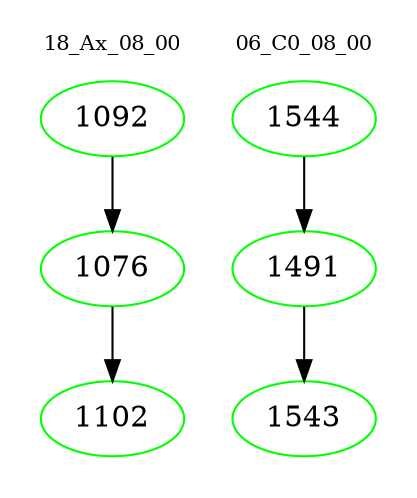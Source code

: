 digraph{
subgraph cluster_0 {
color = white
label = "18_Ax_08_00";
fontsize=10;
T0_1092 [label="1092", color="green"]
T0_1092 -> T0_1076 [color="black"]
T0_1076 [label="1076", color="green"]
T0_1076 -> T0_1102 [color="black"]
T0_1102 [label="1102", color="green"]
}
subgraph cluster_1 {
color = white
label = "06_C0_08_00";
fontsize=10;
T1_1544 [label="1544", color="green"]
T1_1544 -> T1_1491 [color="black"]
T1_1491 [label="1491", color="green"]
T1_1491 -> T1_1543 [color="black"]
T1_1543 [label="1543", color="green"]
}
}
